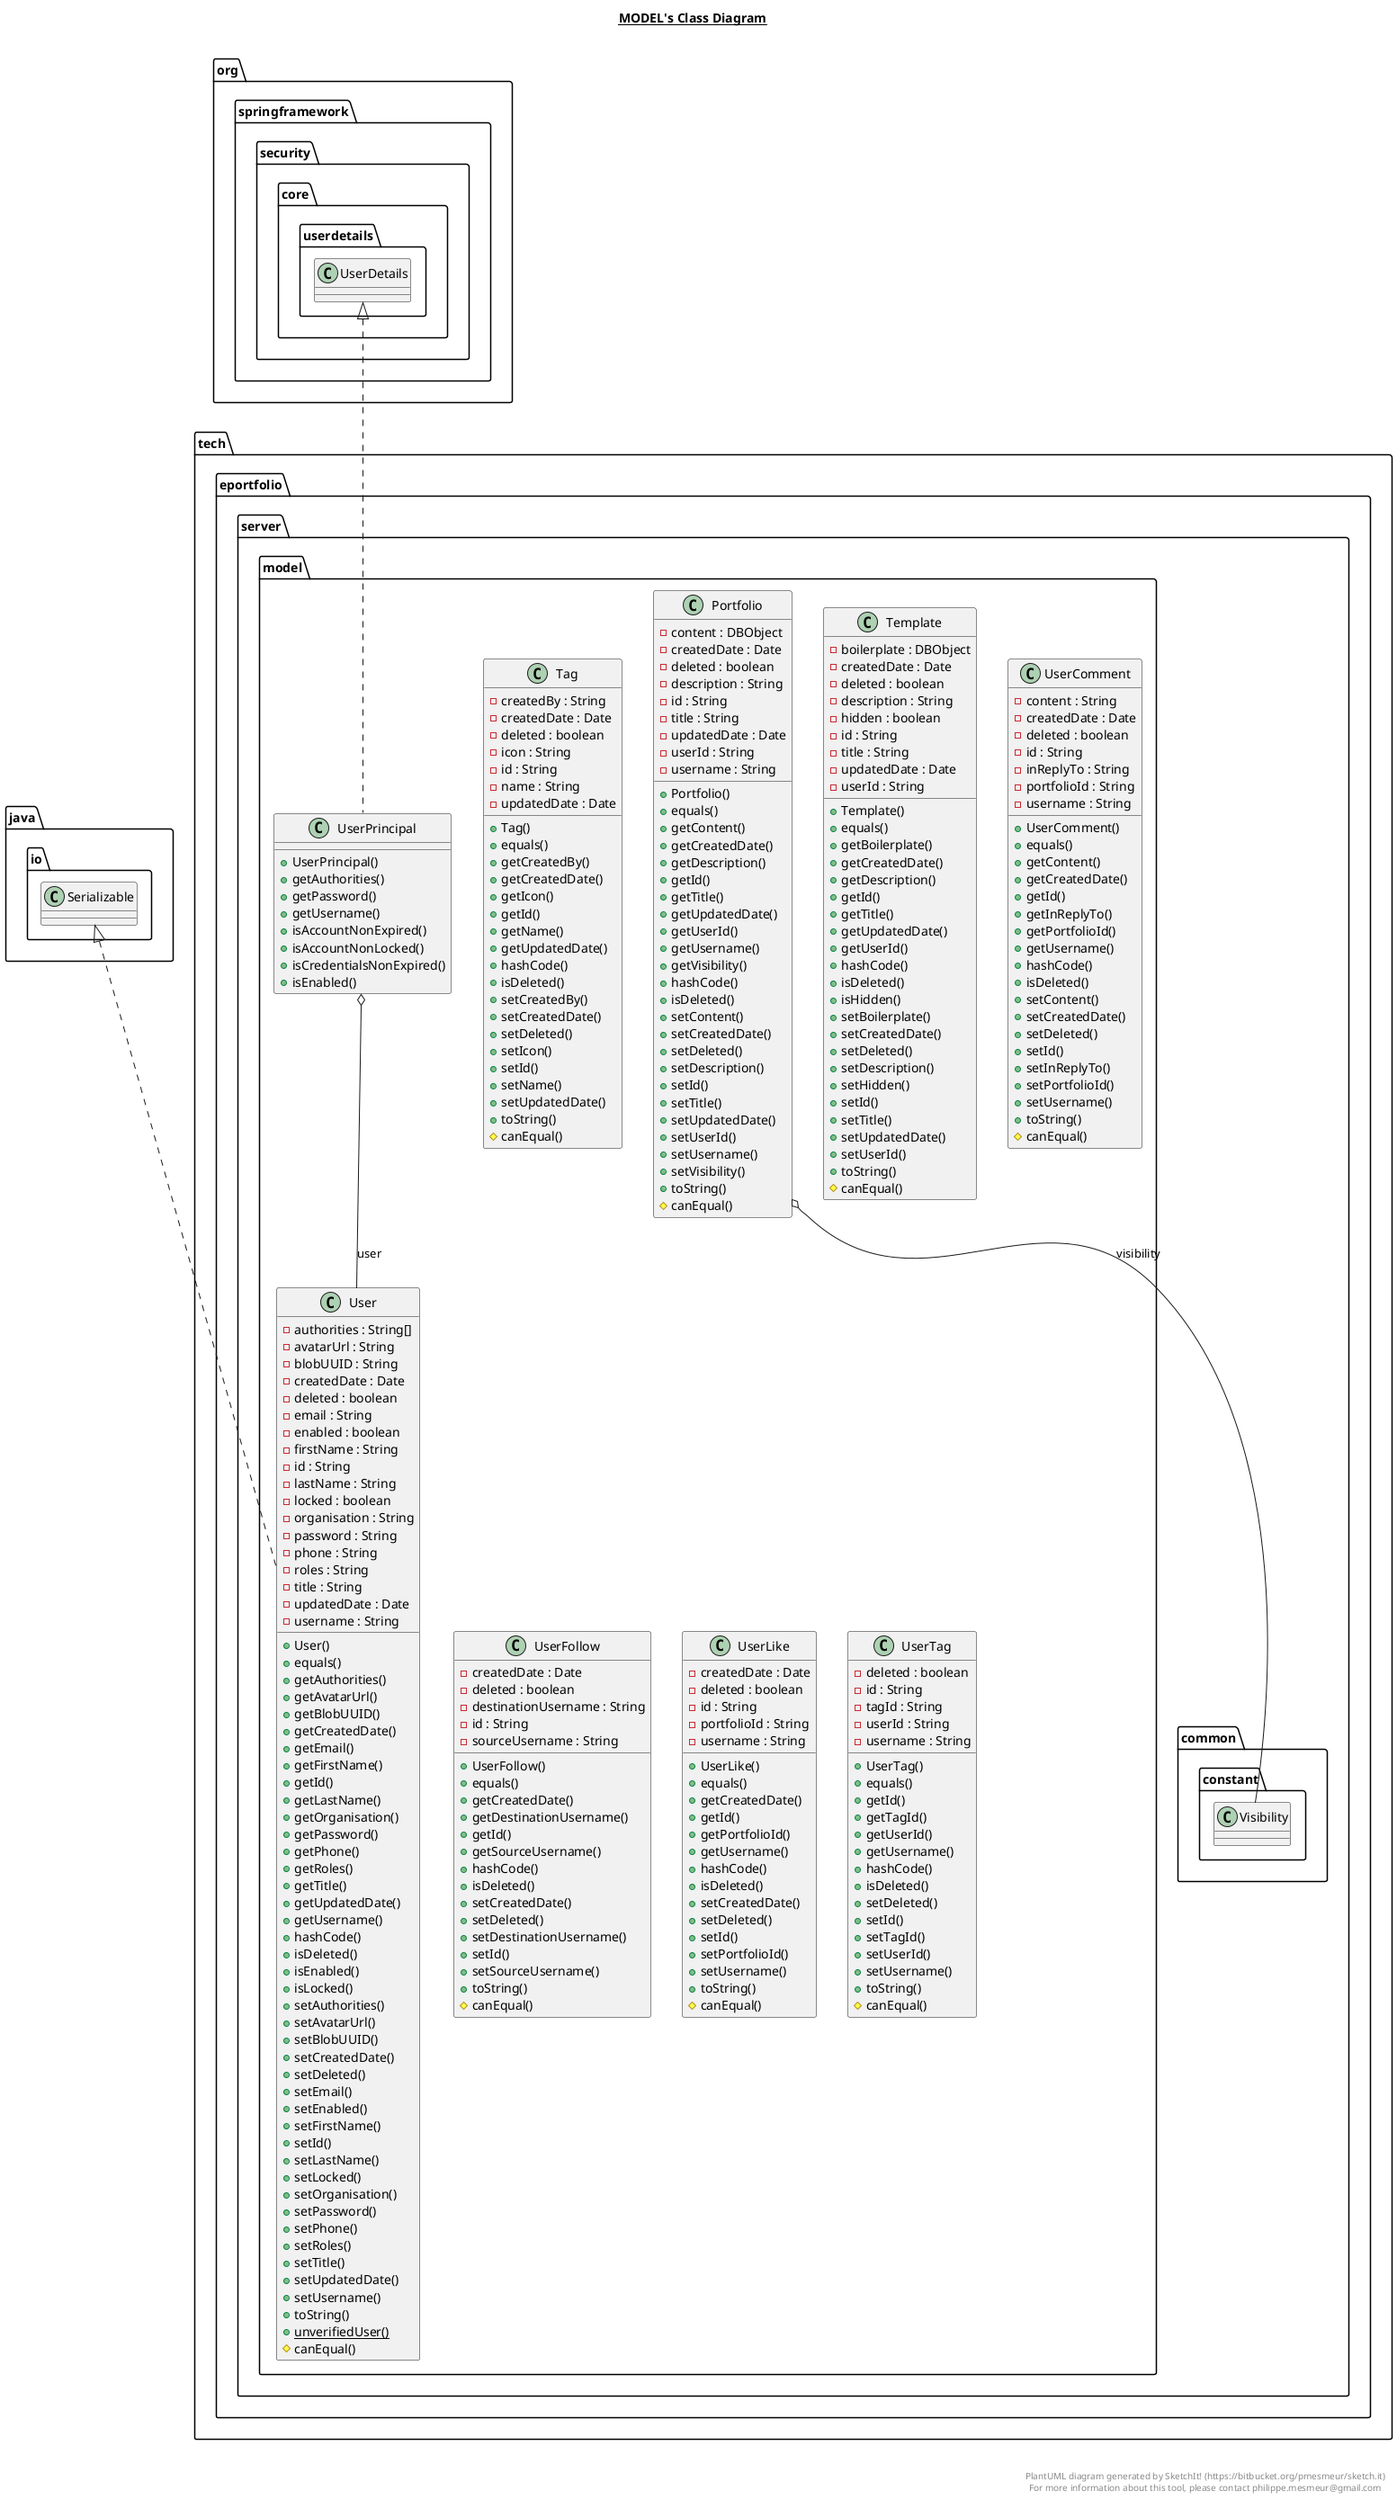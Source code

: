 @startuml

title __MODEL's Class Diagram__\n

  namespace tech.eportfolio.server {
    namespace model {
      class tech.eportfolio.server.model.Portfolio {
          - content : DBObject
          - createdDate : Date
          - deleted : boolean
          - description : String
          - id : String
          - title : String
          - updatedDate : Date
          - userId : String
          - username : String
          + Portfolio()
          + equals()
          + getContent()
          + getCreatedDate()
          + getDescription()
          + getId()
          + getTitle()
          + getUpdatedDate()
          + getUserId()
          + getUsername()
          + getVisibility()
          + hashCode()
          + isDeleted()
          + setContent()
          + setCreatedDate()
          + setDeleted()
          + setDescription()
          + setId()
          + setTitle()
          + setUpdatedDate()
          + setUserId()
          + setUsername()
          + setVisibility()
          + toString()
          # canEqual()
      }
    }
  }
  

  namespace tech.eportfolio.server {
    namespace model {
      class tech.eportfolio.server.model.Tag {
          - createdBy : String
          - createdDate : Date
          - deleted : boolean
          - icon : String
          - id : String
          - name : String
          - updatedDate : Date
          + Tag()
          + equals()
          + getCreatedBy()
          + getCreatedDate()
          + getIcon()
          + getId()
          + getName()
          + getUpdatedDate()
          + hashCode()
          + isDeleted()
          + setCreatedBy()
          + setCreatedDate()
          + setDeleted()
          + setIcon()
          + setId()
          + setName()
          + setUpdatedDate()
          + toString()
          # canEqual()
      }
    }
  }
  

  namespace tech.eportfolio.server {
    namespace model {
      class tech.eportfolio.server.model.Template {
          - boilerplate : DBObject
          - createdDate : Date
          - deleted : boolean
          - description : String
          - hidden : boolean
          - id : String
          - title : String
          - updatedDate : Date
          - userId : String
          + Template()
          + equals()
          + getBoilerplate()
          + getCreatedDate()
          + getDescription()
          + getId()
          + getTitle()
          + getUpdatedDate()
          + getUserId()
          + hashCode()
          + isDeleted()
          + isHidden()
          + setBoilerplate()
          + setCreatedDate()
          + setDeleted()
          + setDescription()
          + setHidden()
          + setId()
          + setTitle()
          + setUpdatedDate()
          + setUserId()
          + toString()
          # canEqual()
      }
    }
  }
  

  namespace tech.eportfolio.server {
    namespace model {
      class tech.eportfolio.server.model.User {
          - authorities : String[]
          - avatarUrl : String
          - blobUUID : String
          - createdDate : Date
          - deleted : boolean
          - email : String
          - enabled : boolean
          - firstName : String
          - id : String
          - lastName : String
          - locked : boolean
          - organisation : String
          - password : String
          - phone : String
          - roles : String
          - title : String
          - updatedDate : Date
          - username : String
          + User()
          + equals()
          + getAuthorities()
          + getAvatarUrl()
          + getBlobUUID()
          + getCreatedDate()
          + getEmail()
          + getFirstName()
          + getId()
          + getLastName()
          + getOrganisation()
          + getPassword()
          + getPhone()
          + getRoles()
          + getTitle()
          + getUpdatedDate()
          + getUsername()
          + hashCode()
          + isDeleted()
          + isEnabled()
          + isLocked()
          + setAuthorities()
          + setAvatarUrl()
          + setBlobUUID()
          + setCreatedDate()
          + setDeleted()
          + setEmail()
          + setEnabled()
          + setFirstName()
          + setId()
          + setLastName()
          + setLocked()
          + setOrganisation()
          + setPassword()
          + setPhone()
          + setRoles()
          + setTitle()
          + setUpdatedDate()
          + setUsername()
          + toString()
          {static} + unverifiedUser()
          # canEqual()
      }
    }
  }
  

  namespace tech.eportfolio.server {
    namespace model {
      class tech.eportfolio.server.model.UserComment {
          - content : String
          - createdDate : Date
          - deleted : boolean
          - id : String
          - inReplyTo : String
          - portfolioId : String
          - username : String
          + UserComment()
          + equals()
          + getContent()
          + getCreatedDate()
          + getId()
          + getInReplyTo()
          + getPortfolioId()
          + getUsername()
          + hashCode()
          + isDeleted()
          + setContent()
          + setCreatedDate()
          + setDeleted()
          + setId()
          + setInReplyTo()
          + setPortfolioId()
          + setUsername()
          + toString()
          # canEqual()
      }
    }
  }
  

  namespace tech.eportfolio.server {
    namespace model {
      class tech.eportfolio.server.model.UserFollow {
          - createdDate : Date
          - deleted : boolean
          - destinationUsername : String
          - id : String
          - sourceUsername : String
          + UserFollow()
          + equals()
          + getCreatedDate()
          + getDestinationUsername()
          + getId()
          + getSourceUsername()
          + hashCode()
          + isDeleted()
          + setCreatedDate()
          + setDeleted()
          + setDestinationUsername()
          + setId()
          + setSourceUsername()
          + toString()
          # canEqual()
      }
    }
  }
  

  namespace tech.eportfolio.server {
    namespace model {
      class tech.eportfolio.server.model.UserLike {
          - createdDate : Date
          - deleted : boolean
          - id : String
          - portfolioId : String
          - username : String
          + UserLike()
          + equals()
          + getCreatedDate()
          + getId()
          + getPortfolioId()
          + getUsername()
          + hashCode()
          + isDeleted()
          + setCreatedDate()
          + setDeleted()
          + setId()
          + setPortfolioId()
          + setUsername()
          + toString()
          # canEqual()
      }
    }
  }
  

  namespace tech.eportfolio.server {
    namespace model {
      class tech.eportfolio.server.model.UserPrincipal {
          + UserPrincipal()
          + getAuthorities()
          + getPassword()
          + getUsername()
          + isAccountNonExpired()
          + isAccountNonLocked()
          + isCredentialsNonExpired()
          + isEnabled()
      }
    }
  }
  

  namespace tech.eportfolio.server {
    namespace model {
      class tech.eportfolio.server.model.UserTag {
          - deleted : boolean
          - id : String
          - tagId : String
          - userId : String
          - username : String
          + UserTag()
          + equals()
          + getId()
          + getTagId()
          + getUserId()
          + getUsername()
          + hashCode()
          + isDeleted()
          + setDeleted()
          + setId()
          + setTagId()
          + setUserId()
          + setUsername()
          + toString()
          # canEqual()
      }
    }
  }
  

  tech.eportfolio.server.model.Portfolio o-- tech.eportfolio.server.common.constant.Visibility : visibility
  tech.eportfolio.server.model.User .up.|> java.io.Serializable
  tech.eportfolio.server.model.UserPrincipal .up.|> org.springframework.security.core.userdetails.UserDetails
  tech.eportfolio.server.model.UserPrincipal o-- tech.eportfolio.server.model.User : user


right footer


PlantUML diagram generated by SketchIt! (https://bitbucket.org/pmesmeur/sketch.it)
For more information about this tool, please contact philippe.mesmeur@gmail.com
endfooter

@enduml
